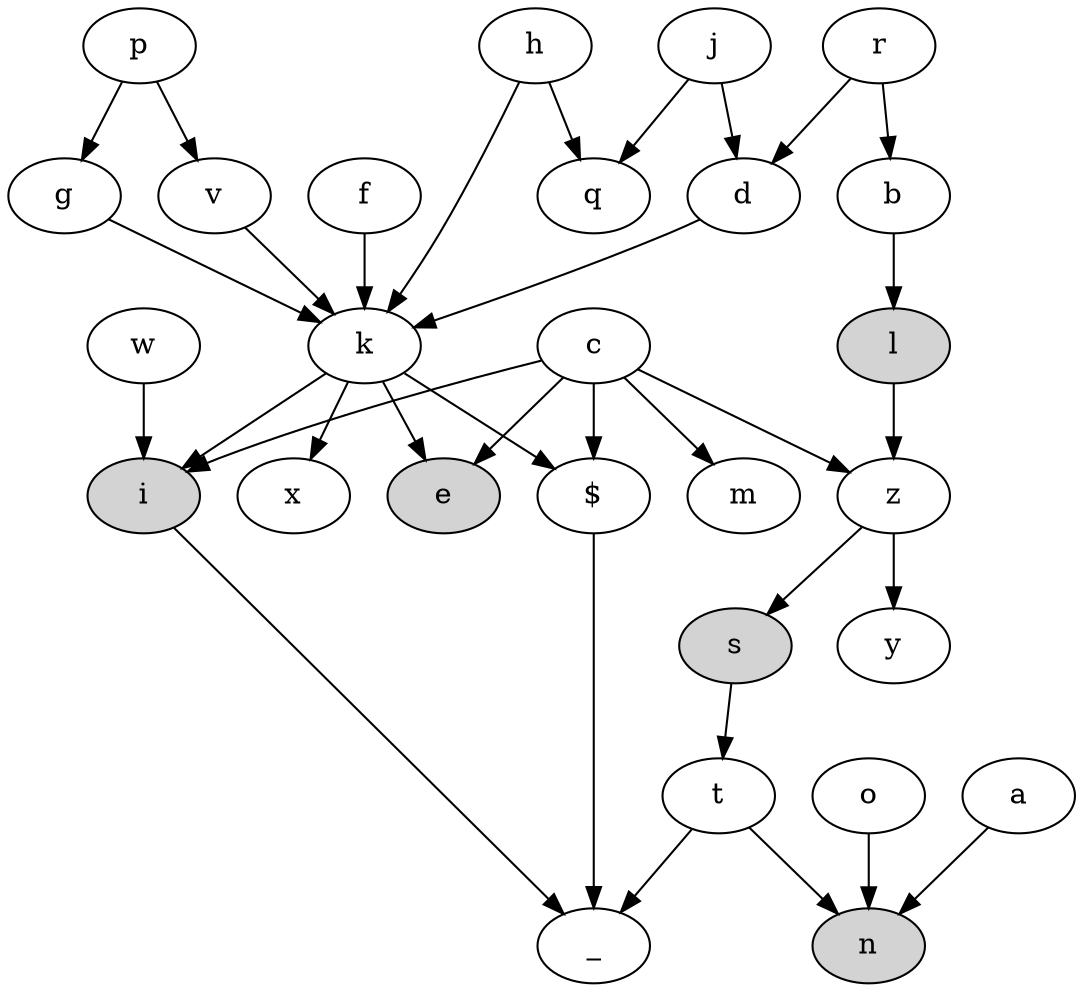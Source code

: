 digraph dependencies {

    n [style=filled];
    i [style=filled];
    s [style=filled];
    e [style=filled];
    l [style=filled];

    "$" -> _;
    t -> n;
    t -> _;
    i -> _;
    w -> i;
    o -> n;
    a -> n;
    s -> t;
    z -> s;
    z -> y;
    c -> z;
    c -> e;
    c -> i;
    c -> "$";
    c -> m;
    l -> z;
    b -> l;
    k -> i;
    k -> "$";
    k -> e;
    k -> x;
    g -> k;
    v -> k;
    f -> k;
    p -> g;
    p -> v;
    d -> k;
    j -> d;
    j -> q;
    r -> d;
    r -> b;
    h -> k;
    h -> q;
}